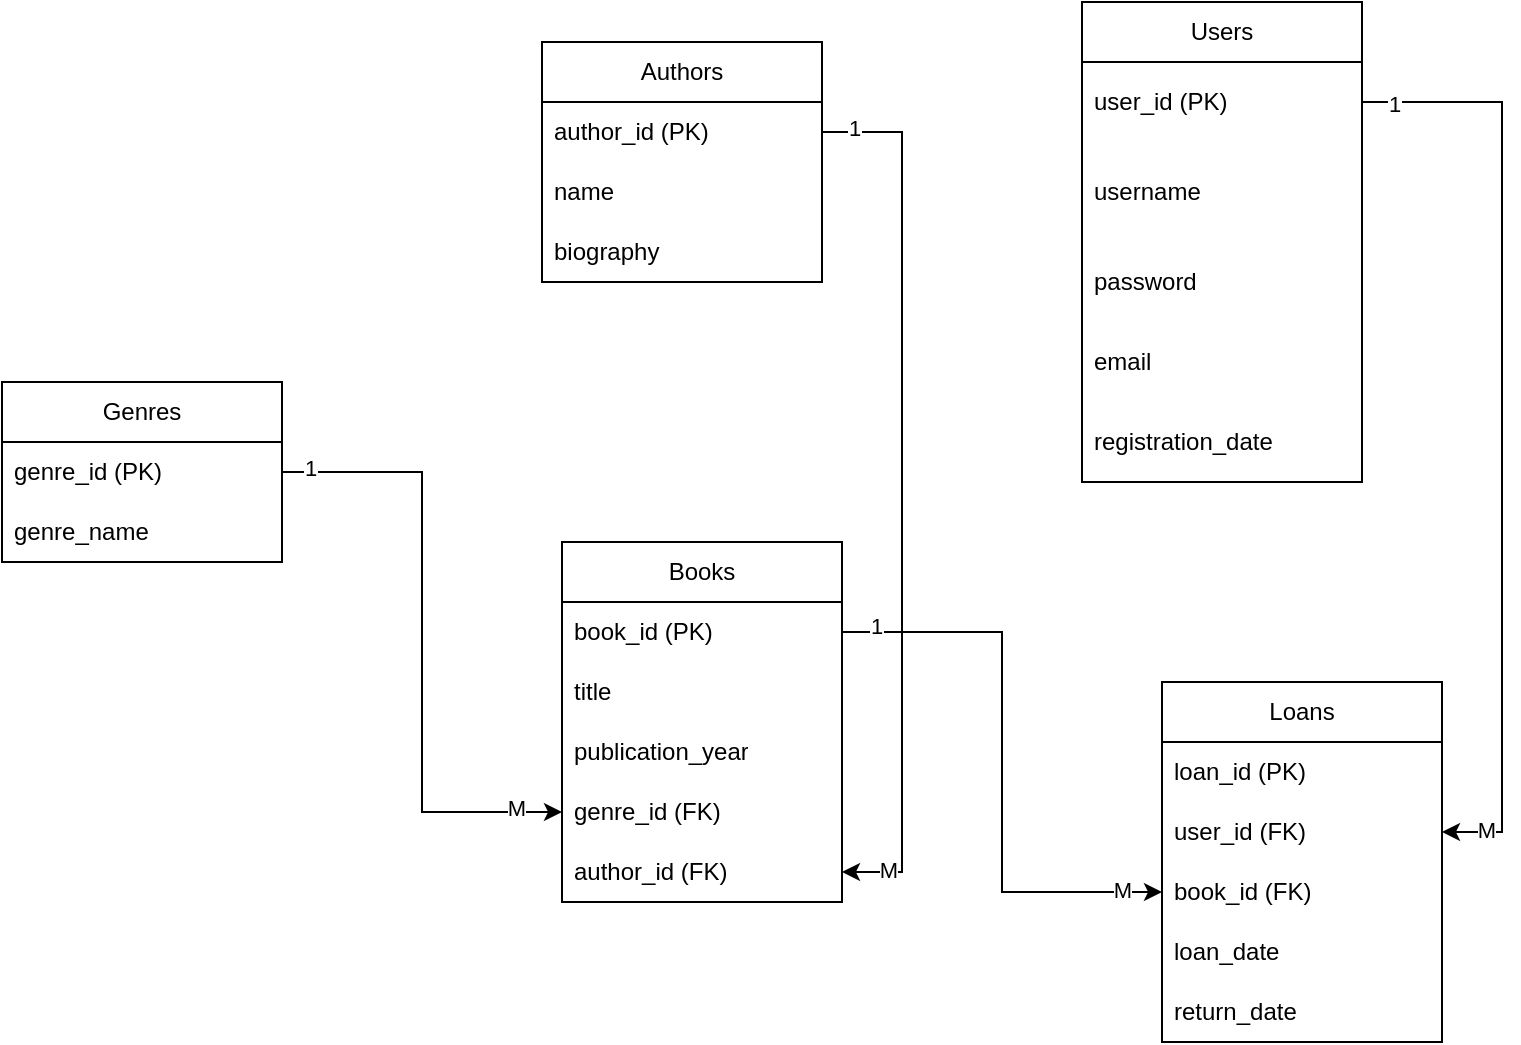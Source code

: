 <mxfile version="24.4.2" type="device">
  <diagram name="Страница — 1" id="NkOqUIoxSnCfcA4WSwaX">
    <mxGraphModel dx="2261" dy="746" grid="1" gridSize="10" guides="1" tooltips="1" connect="1" arrows="1" fold="1" page="1" pageScale="1" pageWidth="827" pageHeight="1169" math="0" shadow="0">
      <root>
        <mxCell id="0" />
        <mxCell id="1" parent="0" />
        <mxCell id="nCLS5ZF2uxMR9oUSqr0i-1" value="Users" style="swimlane;fontStyle=0;childLayout=stackLayout;horizontal=1;startSize=30;horizontalStack=0;resizeParent=1;resizeParentMax=0;resizeLast=0;collapsible=1;marginBottom=0;whiteSpace=wrap;html=1;movable=1;resizable=1;rotatable=1;deletable=1;editable=1;locked=0;connectable=1;" vertex="1" parent="1">
          <mxGeometry x="140" y="40" width="140" height="240" as="geometry">
            <mxRectangle x="150" y="120" width="70" height="30" as="alternateBounds" />
          </mxGeometry>
        </mxCell>
        <mxCell id="nCLS5ZF2uxMR9oUSqr0i-2" value="user_id (PK)" style="text;strokeColor=none;fillColor=none;align=left;verticalAlign=middle;spacingLeft=4;spacingRight=4;overflow=hidden;points=[[0,0.5],[1,0.5]];portConstraint=eastwest;rotatable=0;whiteSpace=wrap;html=1;" vertex="1" parent="nCLS5ZF2uxMR9oUSqr0i-1">
          <mxGeometry y="30" width="140" height="40" as="geometry" />
        </mxCell>
        <mxCell id="nCLS5ZF2uxMR9oUSqr0i-3" value="username" style="text;strokeColor=none;fillColor=none;align=left;verticalAlign=middle;spacingLeft=4;spacingRight=4;overflow=hidden;points=[[0,0.5],[1,0.5]];portConstraint=eastwest;rotatable=0;whiteSpace=wrap;html=1;" vertex="1" parent="nCLS5ZF2uxMR9oUSqr0i-1">
          <mxGeometry y="70" width="140" height="50" as="geometry" />
        </mxCell>
        <mxCell id="nCLS5ZF2uxMR9oUSqr0i-4" value="password" style="text;strokeColor=none;fillColor=none;align=left;verticalAlign=middle;spacingLeft=4;spacingRight=4;overflow=hidden;points=[[0,0.5],[1,0.5]];portConstraint=eastwest;rotatable=0;whiteSpace=wrap;html=1;" vertex="1" parent="nCLS5ZF2uxMR9oUSqr0i-1">
          <mxGeometry y="120" width="140" height="40" as="geometry" />
        </mxCell>
        <mxCell id="nCLS5ZF2uxMR9oUSqr0i-23" value="email" style="text;strokeColor=none;fillColor=none;align=left;verticalAlign=middle;spacingLeft=4;spacingRight=4;overflow=hidden;points=[[0,0.5],[1,0.5]];portConstraint=eastwest;rotatable=0;whiteSpace=wrap;html=1;" vertex="1" parent="nCLS5ZF2uxMR9oUSqr0i-1">
          <mxGeometry y="160" width="140" height="40" as="geometry" />
        </mxCell>
        <mxCell id="nCLS5ZF2uxMR9oUSqr0i-24" value="registration_date" style="text;strokeColor=none;fillColor=none;align=left;verticalAlign=middle;spacingLeft=4;spacingRight=4;overflow=hidden;points=[[0,0.5],[1,0.5]];portConstraint=eastwest;rotatable=0;whiteSpace=wrap;html=1;" vertex="1" parent="nCLS5ZF2uxMR9oUSqr0i-1">
          <mxGeometry y="200" width="140" height="40" as="geometry" />
        </mxCell>
        <mxCell id="nCLS5ZF2uxMR9oUSqr0i-5" value="Authors" style="swimlane;fontStyle=0;childLayout=stackLayout;horizontal=1;startSize=30;horizontalStack=0;resizeParent=1;resizeParentMax=0;resizeLast=0;collapsible=1;marginBottom=0;whiteSpace=wrap;html=1;" vertex="1" parent="1">
          <mxGeometry x="-130" y="60" width="140" height="120" as="geometry" />
        </mxCell>
        <mxCell id="nCLS5ZF2uxMR9oUSqr0i-6" value="author_id (PK)" style="text;strokeColor=none;fillColor=none;align=left;verticalAlign=middle;spacingLeft=4;spacingRight=4;overflow=hidden;points=[[0,0.5],[1,0.5]];portConstraint=eastwest;rotatable=0;whiteSpace=wrap;html=1;" vertex="1" parent="nCLS5ZF2uxMR9oUSqr0i-5">
          <mxGeometry y="30" width="140" height="30" as="geometry" />
        </mxCell>
        <mxCell id="nCLS5ZF2uxMR9oUSqr0i-7" value="name" style="text;strokeColor=none;fillColor=none;align=left;verticalAlign=middle;spacingLeft=4;spacingRight=4;overflow=hidden;points=[[0,0.5],[1,0.5]];portConstraint=eastwest;rotatable=0;whiteSpace=wrap;html=1;" vertex="1" parent="nCLS5ZF2uxMR9oUSqr0i-5">
          <mxGeometry y="60" width="140" height="30" as="geometry" />
        </mxCell>
        <mxCell id="nCLS5ZF2uxMR9oUSqr0i-8" value="biography" style="text;strokeColor=none;fillColor=none;align=left;verticalAlign=middle;spacingLeft=4;spacingRight=4;overflow=hidden;points=[[0,0.5],[1,0.5]];portConstraint=eastwest;rotatable=0;whiteSpace=wrap;html=1;" vertex="1" parent="nCLS5ZF2uxMR9oUSqr0i-5">
          <mxGeometry y="90" width="140" height="30" as="geometry" />
        </mxCell>
        <mxCell id="nCLS5ZF2uxMR9oUSqr0i-9" value="Genres" style="swimlane;fontStyle=0;childLayout=stackLayout;horizontal=1;startSize=30;horizontalStack=0;resizeParent=1;resizeParentMax=0;resizeLast=0;collapsible=1;marginBottom=0;whiteSpace=wrap;html=1;" vertex="1" parent="1">
          <mxGeometry x="-400" y="230" width="140" height="90" as="geometry" />
        </mxCell>
        <mxCell id="nCLS5ZF2uxMR9oUSqr0i-10" value="genre_id (PK)" style="text;strokeColor=none;fillColor=none;align=left;verticalAlign=middle;spacingLeft=4;spacingRight=4;overflow=hidden;points=[[0,0.5],[1,0.5]];portConstraint=eastwest;rotatable=0;whiteSpace=wrap;html=1;" vertex="1" parent="nCLS5ZF2uxMR9oUSqr0i-9">
          <mxGeometry y="30" width="140" height="30" as="geometry" />
        </mxCell>
        <mxCell id="nCLS5ZF2uxMR9oUSqr0i-11" value="genre_name" style="text;strokeColor=none;fillColor=none;align=left;verticalAlign=middle;spacingLeft=4;spacingRight=4;overflow=hidden;points=[[0,0.5],[1,0.5]];portConstraint=eastwest;rotatable=0;whiteSpace=wrap;html=1;" vertex="1" parent="nCLS5ZF2uxMR9oUSqr0i-9">
          <mxGeometry y="60" width="140" height="30" as="geometry" />
        </mxCell>
        <mxCell id="nCLS5ZF2uxMR9oUSqr0i-13" value="Loans" style="swimlane;fontStyle=0;childLayout=stackLayout;horizontal=1;startSize=30;horizontalStack=0;resizeParent=1;resizeParentMax=0;resizeLast=0;collapsible=1;marginBottom=0;whiteSpace=wrap;html=1;" vertex="1" parent="1">
          <mxGeometry x="180" y="380" width="140" height="180" as="geometry" />
        </mxCell>
        <mxCell id="nCLS5ZF2uxMR9oUSqr0i-14" value="loan_id (PK)" style="text;strokeColor=none;fillColor=none;align=left;verticalAlign=middle;spacingLeft=4;spacingRight=4;overflow=hidden;points=[[0,0.5],[1,0.5]];portConstraint=eastwest;rotatable=0;whiteSpace=wrap;html=1;" vertex="1" parent="nCLS5ZF2uxMR9oUSqr0i-13">
          <mxGeometry y="30" width="140" height="30" as="geometry" />
        </mxCell>
        <mxCell id="nCLS5ZF2uxMR9oUSqr0i-15" value="user_id (FK)" style="text;strokeColor=none;fillColor=none;align=left;verticalAlign=middle;spacingLeft=4;spacingRight=4;overflow=hidden;points=[[0,0.5],[1,0.5]];portConstraint=eastwest;rotatable=0;whiteSpace=wrap;html=1;" vertex="1" parent="nCLS5ZF2uxMR9oUSqr0i-13">
          <mxGeometry y="60" width="140" height="30" as="geometry" />
        </mxCell>
        <mxCell id="nCLS5ZF2uxMR9oUSqr0i-27" value="book_id (FK)" style="text;strokeColor=none;fillColor=none;align=left;verticalAlign=middle;spacingLeft=4;spacingRight=4;overflow=hidden;points=[[0,0.5],[1,0.5]];portConstraint=eastwest;rotatable=0;whiteSpace=wrap;html=1;" vertex="1" parent="nCLS5ZF2uxMR9oUSqr0i-13">
          <mxGeometry y="90" width="140" height="30" as="geometry" />
        </mxCell>
        <mxCell id="nCLS5ZF2uxMR9oUSqr0i-28" value="loan_date" style="text;strokeColor=none;fillColor=none;align=left;verticalAlign=middle;spacingLeft=4;spacingRight=4;overflow=hidden;points=[[0,0.5],[1,0.5]];portConstraint=eastwest;rotatable=0;whiteSpace=wrap;html=1;" vertex="1" parent="nCLS5ZF2uxMR9oUSqr0i-13">
          <mxGeometry y="120" width="140" height="30" as="geometry" />
        </mxCell>
        <mxCell id="nCLS5ZF2uxMR9oUSqr0i-16" value="return_date" style="text;strokeColor=none;fillColor=none;align=left;verticalAlign=middle;spacingLeft=4;spacingRight=4;overflow=hidden;points=[[0,0.5],[1,0.5]];portConstraint=eastwest;rotatable=0;whiteSpace=wrap;html=1;" vertex="1" parent="nCLS5ZF2uxMR9oUSqr0i-13">
          <mxGeometry y="150" width="140" height="30" as="geometry" />
        </mxCell>
        <mxCell id="nCLS5ZF2uxMR9oUSqr0i-17" value="Books" style="swimlane;fontStyle=0;childLayout=stackLayout;horizontal=1;startSize=30;horizontalStack=0;resizeParent=1;resizeParentMax=0;resizeLast=0;collapsible=1;marginBottom=0;whiteSpace=wrap;html=1;" vertex="1" parent="1">
          <mxGeometry x="-120" y="310" width="140" height="180" as="geometry" />
        </mxCell>
        <mxCell id="nCLS5ZF2uxMR9oUSqr0i-18" value="book_id (PK)" style="text;strokeColor=none;fillColor=none;align=left;verticalAlign=middle;spacingLeft=4;spacingRight=4;overflow=hidden;points=[[0,0.5],[1,0.5]];portConstraint=eastwest;rotatable=0;whiteSpace=wrap;html=1;" vertex="1" parent="nCLS5ZF2uxMR9oUSqr0i-17">
          <mxGeometry y="30" width="140" height="30" as="geometry" />
        </mxCell>
        <mxCell id="nCLS5ZF2uxMR9oUSqr0i-19" value="title" style="text;strokeColor=none;fillColor=none;align=left;verticalAlign=middle;spacingLeft=4;spacingRight=4;overflow=hidden;points=[[0,0.5],[1,0.5]];portConstraint=eastwest;rotatable=0;whiteSpace=wrap;html=1;" vertex="1" parent="nCLS5ZF2uxMR9oUSqr0i-17">
          <mxGeometry y="60" width="140" height="30" as="geometry" />
        </mxCell>
        <mxCell id="nCLS5ZF2uxMR9oUSqr0i-25" value="publication_year" style="text;strokeColor=none;fillColor=none;align=left;verticalAlign=middle;spacingLeft=4;spacingRight=4;overflow=hidden;points=[[0,0.5],[1,0.5]];portConstraint=eastwest;rotatable=0;whiteSpace=wrap;html=1;" vertex="1" parent="nCLS5ZF2uxMR9oUSqr0i-17">
          <mxGeometry y="90" width="140" height="30" as="geometry" />
        </mxCell>
        <mxCell id="nCLS5ZF2uxMR9oUSqr0i-20" value="genre_id (FK)" style="text;strokeColor=none;fillColor=none;align=left;verticalAlign=middle;spacingLeft=4;spacingRight=4;overflow=hidden;points=[[0,0.5],[1,0.5]];portConstraint=eastwest;rotatable=0;whiteSpace=wrap;html=1;" vertex="1" parent="nCLS5ZF2uxMR9oUSqr0i-17">
          <mxGeometry y="120" width="140" height="30" as="geometry" />
        </mxCell>
        <mxCell id="nCLS5ZF2uxMR9oUSqr0i-26" value="author_id (FK)" style="text;strokeColor=none;fillColor=none;align=left;verticalAlign=middle;spacingLeft=4;spacingRight=4;overflow=hidden;points=[[0,0.5],[1,0.5]];portConstraint=eastwest;rotatable=0;whiteSpace=wrap;html=1;" vertex="1" parent="nCLS5ZF2uxMR9oUSqr0i-17">
          <mxGeometry y="150" width="140" height="30" as="geometry" />
        </mxCell>
        <mxCell id="nCLS5ZF2uxMR9oUSqr0i-29" style="edgeStyle=orthogonalEdgeStyle;rounded=0;orthogonalLoop=1;jettySize=auto;html=1;" edge="1" parent="1" source="nCLS5ZF2uxMR9oUSqr0i-18" target="nCLS5ZF2uxMR9oUSqr0i-27">
          <mxGeometry relative="1" as="geometry" />
        </mxCell>
        <mxCell id="nCLS5ZF2uxMR9oUSqr0i-39" value="1" style="edgeLabel;html=1;align=center;verticalAlign=middle;resizable=0;points=[];" vertex="1" connectable="0" parent="nCLS5ZF2uxMR9oUSqr0i-29">
          <mxGeometry x="-0.883" y="3" relative="1" as="geometry">
            <mxPoint as="offset" />
          </mxGeometry>
        </mxCell>
        <mxCell id="nCLS5ZF2uxMR9oUSqr0i-40" value="M" style="edgeLabel;html=1;align=center;verticalAlign=middle;resizable=0;points=[];" vertex="1" connectable="0" parent="nCLS5ZF2uxMR9oUSqr0i-29">
          <mxGeometry x="0.862" y="1" relative="1" as="geometry">
            <mxPoint as="offset" />
          </mxGeometry>
        </mxCell>
        <mxCell id="nCLS5ZF2uxMR9oUSqr0i-30" style="edgeStyle=orthogonalEdgeStyle;rounded=0;orthogonalLoop=1;jettySize=auto;html=1;entryX=0;entryY=0.5;entryDx=0;entryDy=0;" edge="1" parent="1" source="nCLS5ZF2uxMR9oUSqr0i-10" target="nCLS5ZF2uxMR9oUSqr0i-20">
          <mxGeometry relative="1" as="geometry" />
        </mxCell>
        <mxCell id="nCLS5ZF2uxMR9oUSqr0i-37" value="1" style="edgeLabel;html=1;align=center;verticalAlign=middle;resizable=0;points=[];" vertex="1" connectable="0" parent="nCLS5ZF2uxMR9oUSqr0i-30">
          <mxGeometry x="-0.91" y="2" relative="1" as="geometry">
            <mxPoint as="offset" />
          </mxGeometry>
        </mxCell>
        <mxCell id="nCLS5ZF2uxMR9oUSqr0i-38" value="M" style="edgeLabel;html=1;align=center;verticalAlign=middle;resizable=0;points=[];" vertex="1" connectable="0" parent="nCLS5ZF2uxMR9oUSqr0i-30">
          <mxGeometry x="0.852" y="2" relative="1" as="geometry">
            <mxPoint as="offset" />
          </mxGeometry>
        </mxCell>
        <mxCell id="nCLS5ZF2uxMR9oUSqr0i-31" style="edgeStyle=orthogonalEdgeStyle;rounded=0;orthogonalLoop=1;jettySize=auto;html=1;entryX=1;entryY=0.5;entryDx=0;entryDy=0;" edge="1" parent="1" source="nCLS5ZF2uxMR9oUSqr0i-6" target="nCLS5ZF2uxMR9oUSqr0i-26">
          <mxGeometry relative="1" as="geometry">
            <Array as="points">
              <mxPoint x="50" y="105" />
              <mxPoint x="50" y="475" />
            </Array>
          </mxGeometry>
        </mxCell>
        <mxCell id="nCLS5ZF2uxMR9oUSqr0i-35" value="1" style="edgeLabel;html=1;align=center;verticalAlign=middle;resizable=0;points=[];" vertex="1" connectable="0" parent="nCLS5ZF2uxMR9oUSqr0i-31">
          <mxGeometry x="-0.929" y="2" relative="1" as="geometry">
            <mxPoint as="offset" />
          </mxGeometry>
        </mxCell>
        <mxCell id="nCLS5ZF2uxMR9oUSqr0i-36" value="M" style="edgeLabel;html=1;align=center;verticalAlign=middle;resizable=0;points=[];" vertex="1" connectable="0" parent="nCLS5ZF2uxMR9oUSqr0i-31">
          <mxGeometry x="0.895" y="-1" relative="1" as="geometry">
            <mxPoint as="offset" />
          </mxGeometry>
        </mxCell>
        <mxCell id="nCLS5ZF2uxMR9oUSqr0i-32" style="edgeStyle=orthogonalEdgeStyle;rounded=0;orthogonalLoop=1;jettySize=auto;html=1;entryX=1;entryY=0.5;entryDx=0;entryDy=0;" edge="1" parent="1" source="nCLS5ZF2uxMR9oUSqr0i-2" target="nCLS5ZF2uxMR9oUSqr0i-15">
          <mxGeometry relative="1" as="geometry">
            <Array as="points">
              <mxPoint x="350" y="90" />
              <mxPoint x="350" y="455" />
            </Array>
          </mxGeometry>
        </mxCell>
        <mxCell id="nCLS5ZF2uxMR9oUSqr0i-33" value="1" style="edgeLabel;html=1;align=center;verticalAlign=middle;resizable=0;points=[];" vertex="1" connectable="0" parent="nCLS5ZF2uxMR9oUSqr0i-32">
          <mxGeometry x="-0.933" y="-1" relative="1" as="geometry">
            <mxPoint as="offset" />
          </mxGeometry>
        </mxCell>
        <mxCell id="nCLS5ZF2uxMR9oUSqr0i-34" value="M" style="edgeLabel;html=1;align=center;verticalAlign=middle;resizable=0;points=[];" vertex="1" connectable="0" parent="nCLS5ZF2uxMR9oUSqr0i-32">
          <mxGeometry x="0.905" y="-1" relative="1" as="geometry">
            <mxPoint as="offset" />
          </mxGeometry>
        </mxCell>
      </root>
    </mxGraphModel>
  </diagram>
</mxfile>
